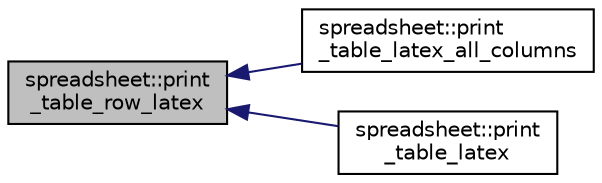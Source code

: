 digraph "spreadsheet::print_table_row_latex"
{
  edge [fontname="Helvetica",fontsize="10",labelfontname="Helvetica",labelfontsize="10"];
  node [fontname="Helvetica",fontsize="10",shape=record];
  rankdir="LR";
  Node220 [label="spreadsheet::print\l_table_row_latex",height=0.2,width=0.4,color="black", fillcolor="grey75", style="filled", fontcolor="black"];
  Node220 -> Node221 [dir="back",color="midnightblue",fontsize="10",style="solid",fontname="Helvetica"];
  Node221 [label="spreadsheet::print\l_table_latex_all_columns",height=0.2,width=0.4,color="black", fillcolor="white", style="filled",URL="$d8/d11/classspreadsheet.html#a076a383a8c52718d6c3aa60aa0f2da0c"];
  Node220 -> Node222 [dir="back",color="midnightblue",fontsize="10",style="solid",fontname="Helvetica"];
  Node222 [label="spreadsheet::print\l_table_latex",height=0.2,width=0.4,color="black", fillcolor="white", style="filled",URL="$d8/d11/classspreadsheet.html#a382f1b41cd82aeec9dc7865cad0989c0"];
}
